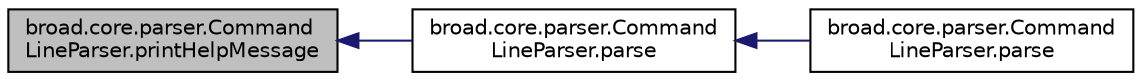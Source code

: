 digraph "broad.core.parser.CommandLineParser.printHelpMessage"
{
  edge [fontname="Helvetica",fontsize="10",labelfontname="Helvetica",labelfontsize="10"];
  node [fontname="Helvetica",fontsize="10",shape=record];
  rankdir="LR";
  Node1 [label="broad.core.parser.Command\lLineParser.printHelpMessage",height=0.2,width=0.4,color="black", fillcolor="grey75", style="filled" fontcolor="black"];
  Node1 -> Node2 [dir="back",color="midnightblue",fontsize="10",style="solid"];
  Node2 [label="broad.core.parser.Command\lLineParser.parse",height=0.2,width=0.4,color="black", fillcolor="white", style="filled",URL="$classbroad_1_1core_1_1parser_1_1_command_line_parser.html#af17c04bc7125acf4ee7d2e790b0e86b8"];
  Node2 -> Node3 [dir="back",color="midnightblue",fontsize="10",style="solid"];
  Node3 [label="broad.core.parser.Command\lLineParser.parse",height=0.2,width=0.4,color="black", fillcolor="white", style="filled",URL="$classbroad_1_1core_1_1parser_1_1_command_line_parser.html#ad6dcff13248241df62c57f4cbfacae33"];
}
